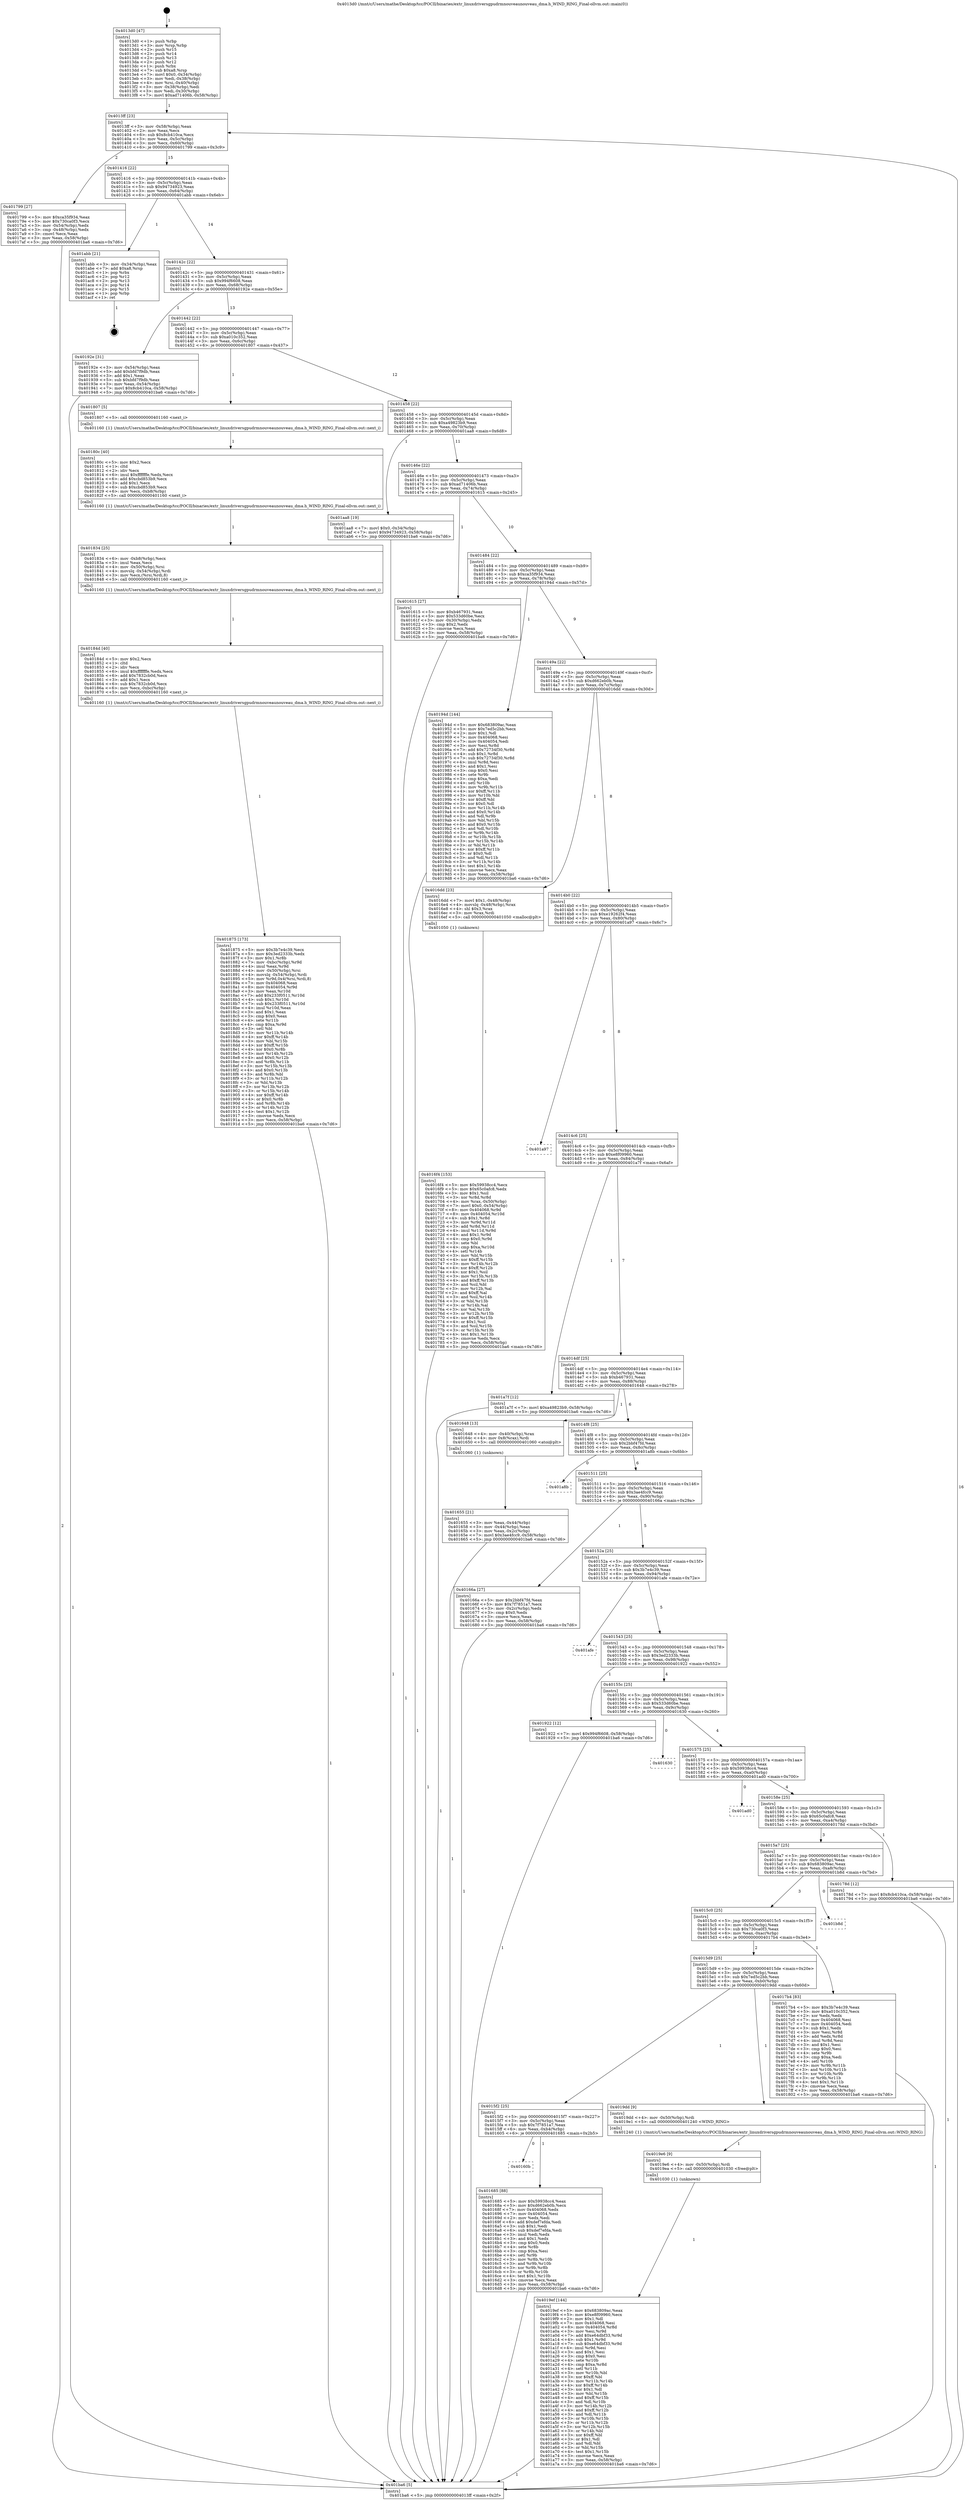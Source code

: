 digraph "0x4013d0" {
  label = "0x4013d0 (/mnt/c/Users/mathe/Desktop/tcc/POCII/binaries/extr_linuxdriversgpudrmnouveaunouveau_dma.h_WIND_RING_Final-ollvm.out::main(0))"
  labelloc = "t"
  node[shape=record]

  Entry [label="",width=0.3,height=0.3,shape=circle,fillcolor=black,style=filled]
  "0x4013ff" [label="{
     0x4013ff [23]\l
     | [instrs]\l
     &nbsp;&nbsp;0x4013ff \<+3\>: mov -0x58(%rbp),%eax\l
     &nbsp;&nbsp;0x401402 \<+2\>: mov %eax,%ecx\l
     &nbsp;&nbsp;0x401404 \<+6\>: sub $0x8cb410ca,%ecx\l
     &nbsp;&nbsp;0x40140a \<+3\>: mov %eax,-0x5c(%rbp)\l
     &nbsp;&nbsp;0x40140d \<+3\>: mov %ecx,-0x60(%rbp)\l
     &nbsp;&nbsp;0x401410 \<+6\>: je 0000000000401799 \<main+0x3c9\>\l
  }"]
  "0x401799" [label="{
     0x401799 [27]\l
     | [instrs]\l
     &nbsp;&nbsp;0x401799 \<+5\>: mov $0xca35f934,%eax\l
     &nbsp;&nbsp;0x40179e \<+5\>: mov $0x730ca0f3,%ecx\l
     &nbsp;&nbsp;0x4017a3 \<+3\>: mov -0x54(%rbp),%edx\l
     &nbsp;&nbsp;0x4017a6 \<+3\>: cmp -0x48(%rbp),%edx\l
     &nbsp;&nbsp;0x4017a9 \<+3\>: cmovl %ecx,%eax\l
     &nbsp;&nbsp;0x4017ac \<+3\>: mov %eax,-0x58(%rbp)\l
     &nbsp;&nbsp;0x4017af \<+5\>: jmp 0000000000401ba6 \<main+0x7d6\>\l
  }"]
  "0x401416" [label="{
     0x401416 [22]\l
     | [instrs]\l
     &nbsp;&nbsp;0x401416 \<+5\>: jmp 000000000040141b \<main+0x4b\>\l
     &nbsp;&nbsp;0x40141b \<+3\>: mov -0x5c(%rbp),%eax\l
     &nbsp;&nbsp;0x40141e \<+5\>: sub $0x94734923,%eax\l
     &nbsp;&nbsp;0x401423 \<+3\>: mov %eax,-0x64(%rbp)\l
     &nbsp;&nbsp;0x401426 \<+6\>: je 0000000000401abb \<main+0x6eb\>\l
  }"]
  Exit [label="",width=0.3,height=0.3,shape=circle,fillcolor=black,style=filled,peripheries=2]
  "0x401abb" [label="{
     0x401abb [21]\l
     | [instrs]\l
     &nbsp;&nbsp;0x401abb \<+3\>: mov -0x34(%rbp),%eax\l
     &nbsp;&nbsp;0x401abe \<+7\>: add $0xa8,%rsp\l
     &nbsp;&nbsp;0x401ac5 \<+1\>: pop %rbx\l
     &nbsp;&nbsp;0x401ac6 \<+2\>: pop %r12\l
     &nbsp;&nbsp;0x401ac8 \<+2\>: pop %r13\l
     &nbsp;&nbsp;0x401aca \<+2\>: pop %r14\l
     &nbsp;&nbsp;0x401acc \<+2\>: pop %r15\l
     &nbsp;&nbsp;0x401ace \<+1\>: pop %rbp\l
     &nbsp;&nbsp;0x401acf \<+1\>: ret\l
  }"]
  "0x40142c" [label="{
     0x40142c [22]\l
     | [instrs]\l
     &nbsp;&nbsp;0x40142c \<+5\>: jmp 0000000000401431 \<main+0x61\>\l
     &nbsp;&nbsp;0x401431 \<+3\>: mov -0x5c(%rbp),%eax\l
     &nbsp;&nbsp;0x401434 \<+5\>: sub $0x994f6608,%eax\l
     &nbsp;&nbsp;0x401439 \<+3\>: mov %eax,-0x68(%rbp)\l
     &nbsp;&nbsp;0x40143c \<+6\>: je 000000000040192e \<main+0x55e\>\l
  }"]
  "0x4019ef" [label="{
     0x4019ef [144]\l
     | [instrs]\l
     &nbsp;&nbsp;0x4019ef \<+5\>: mov $0x683809ac,%eax\l
     &nbsp;&nbsp;0x4019f4 \<+5\>: mov $0xe8f09960,%ecx\l
     &nbsp;&nbsp;0x4019f9 \<+2\>: mov $0x1,%dl\l
     &nbsp;&nbsp;0x4019fb \<+7\>: mov 0x404068,%esi\l
     &nbsp;&nbsp;0x401a02 \<+8\>: mov 0x404054,%r8d\l
     &nbsp;&nbsp;0x401a0a \<+3\>: mov %esi,%r9d\l
     &nbsp;&nbsp;0x401a0d \<+7\>: add $0xe64dbf33,%r9d\l
     &nbsp;&nbsp;0x401a14 \<+4\>: sub $0x1,%r9d\l
     &nbsp;&nbsp;0x401a18 \<+7\>: sub $0xe64dbf33,%r9d\l
     &nbsp;&nbsp;0x401a1f \<+4\>: imul %r9d,%esi\l
     &nbsp;&nbsp;0x401a23 \<+3\>: and $0x1,%esi\l
     &nbsp;&nbsp;0x401a26 \<+3\>: cmp $0x0,%esi\l
     &nbsp;&nbsp;0x401a29 \<+4\>: sete %r10b\l
     &nbsp;&nbsp;0x401a2d \<+4\>: cmp $0xa,%r8d\l
     &nbsp;&nbsp;0x401a31 \<+4\>: setl %r11b\l
     &nbsp;&nbsp;0x401a35 \<+3\>: mov %r10b,%bl\l
     &nbsp;&nbsp;0x401a38 \<+3\>: xor $0xff,%bl\l
     &nbsp;&nbsp;0x401a3b \<+3\>: mov %r11b,%r14b\l
     &nbsp;&nbsp;0x401a3e \<+4\>: xor $0xff,%r14b\l
     &nbsp;&nbsp;0x401a42 \<+3\>: xor $0x1,%dl\l
     &nbsp;&nbsp;0x401a45 \<+3\>: mov %bl,%r15b\l
     &nbsp;&nbsp;0x401a48 \<+4\>: and $0xff,%r15b\l
     &nbsp;&nbsp;0x401a4c \<+3\>: and %dl,%r10b\l
     &nbsp;&nbsp;0x401a4f \<+3\>: mov %r14b,%r12b\l
     &nbsp;&nbsp;0x401a52 \<+4\>: and $0xff,%r12b\l
     &nbsp;&nbsp;0x401a56 \<+3\>: and %dl,%r11b\l
     &nbsp;&nbsp;0x401a59 \<+3\>: or %r10b,%r15b\l
     &nbsp;&nbsp;0x401a5c \<+3\>: or %r11b,%r12b\l
     &nbsp;&nbsp;0x401a5f \<+3\>: xor %r12b,%r15b\l
     &nbsp;&nbsp;0x401a62 \<+3\>: or %r14b,%bl\l
     &nbsp;&nbsp;0x401a65 \<+3\>: xor $0xff,%bl\l
     &nbsp;&nbsp;0x401a68 \<+3\>: or $0x1,%dl\l
     &nbsp;&nbsp;0x401a6b \<+2\>: and %dl,%bl\l
     &nbsp;&nbsp;0x401a6d \<+3\>: or %bl,%r15b\l
     &nbsp;&nbsp;0x401a70 \<+4\>: test $0x1,%r15b\l
     &nbsp;&nbsp;0x401a74 \<+3\>: cmovne %ecx,%eax\l
     &nbsp;&nbsp;0x401a77 \<+3\>: mov %eax,-0x58(%rbp)\l
     &nbsp;&nbsp;0x401a7a \<+5\>: jmp 0000000000401ba6 \<main+0x7d6\>\l
  }"]
  "0x40192e" [label="{
     0x40192e [31]\l
     | [instrs]\l
     &nbsp;&nbsp;0x40192e \<+3\>: mov -0x54(%rbp),%eax\l
     &nbsp;&nbsp;0x401931 \<+5\>: add $0xbfd7f9db,%eax\l
     &nbsp;&nbsp;0x401936 \<+3\>: add $0x1,%eax\l
     &nbsp;&nbsp;0x401939 \<+5\>: sub $0xbfd7f9db,%eax\l
     &nbsp;&nbsp;0x40193e \<+3\>: mov %eax,-0x54(%rbp)\l
     &nbsp;&nbsp;0x401941 \<+7\>: movl $0x8cb410ca,-0x58(%rbp)\l
     &nbsp;&nbsp;0x401948 \<+5\>: jmp 0000000000401ba6 \<main+0x7d6\>\l
  }"]
  "0x401442" [label="{
     0x401442 [22]\l
     | [instrs]\l
     &nbsp;&nbsp;0x401442 \<+5\>: jmp 0000000000401447 \<main+0x77\>\l
     &nbsp;&nbsp;0x401447 \<+3\>: mov -0x5c(%rbp),%eax\l
     &nbsp;&nbsp;0x40144a \<+5\>: sub $0xa010c352,%eax\l
     &nbsp;&nbsp;0x40144f \<+3\>: mov %eax,-0x6c(%rbp)\l
     &nbsp;&nbsp;0x401452 \<+6\>: je 0000000000401807 \<main+0x437\>\l
  }"]
  "0x4019e6" [label="{
     0x4019e6 [9]\l
     | [instrs]\l
     &nbsp;&nbsp;0x4019e6 \<+4\>: mov -0x50(%rbp),%rdi\l
     &nbsp;&nbsp;0x4019ea \<+5\>: call 0000000000401030 \<free@plt\>\l
     | [calls]\l
     &nbsp;&nbsp;0x401030 \{1\} (unknown)\l
  }"]
  "0x401807" [label="{
     0x401807 [5]\l
     | [instrs]\l
     &nbsp;&nbsp;0x401807 \<+5\>: call 0000000000401160 \<next_i\>\l
     | [calls]\l
     &nbsp;&nbsp;0x401160 \{1\} (/mnt/c/Users/mathe/Desktop/tcc/POCII/binaries/extr_linuxdriversgpudrmnouveaunouveau_dma.h_WIND_RING_Final-ollvm.out::next_i)\l
  }"]
  "0x401458" [label="{
     0x401458 [22]\l
     | [instrs]\l
     &nbsp;&nbsp;0x401458 \<+5\>: jmp 000000000040145d \<main+0x8d\>\l
     &nbsp;&nbsp;0x40145d \<+3\>: mov -0x5c(%rbp),%eax\l
     &nbsp;&nbsp;0x401460 \<+5\>: sub $0xa49823b9,%eax\l
     &nbsp;&nbsp;0x401465 \<+3\>: mov %eax,-0x70(%rbp)\l
     &nbsp;&nbsp;0x401468 \<+6\>: je 0000000000401aa8 \<main+0x6d8\>\l
  }"]
  "0x401875" [label="{
     0x401875 [173]\l
     | [instrs]\l
     &nbsp;&nbsp;0x401875 \<+5\>: mov $0x3b7e4c39,%ecx\l
     &nbsp;&nbsp;0x40187a \<+5\>: mov $0x3ed2333b,%edx\l
     &nbsp;&nbsp;0x40187f \<+3\>: mov $0x1,%r8b\l
     &nbsp;&nbsp;0x401882 \<+7\>: mov -0xbc(%rbp),%r9d\l
     &nbsp;&nbsp;0x401889 \<+4\>: imul %eax,%r9d\l
     &nbsp;&nbsp;0x40188d \<+4\>: mov -0x50(%rbp),%rsi\l
     &nbsp;&nbsp;0x401891 \<+4\>: movslq -0x54(%rbp),%rdi\l
     &nbsp;&nbsp;0x401895 \<+5\>: mov %r9d,0x4(%rsi,%rdi,8)\l
     &nbsp;&nbsp;0x40189a \<+7\>: mov 0x404068,%eax\l
     &nbsp;&nbsp;0x4018a1 \<+8\>: mov 0x404054,%r9d\l
     &nbsp;&nbsp;0x4018a9 \<+3\>: mov %eax,%r10d\l
     &nbsp;&nbsp;0x4018ac \<+7\>: add $0x233f0511,%r10d\l
     &nbsp;&nbsp;0x4018b3 \<+4\>: sub $0x1,%r10d\l
     &nbsp;&nbsp;0x4018b7 \<+7\>: sub $0x233f0511,%r10d\l
     &nbsp;&nbsp;0x4018be \<+4\>: imul %r10d,%eax\l
     &nbsp;&nbsp;0x4018c2 \<+3\>: and $0x1,%eax\l
     &nbsp;&nbsp;0x4018c5 \<+3\>: cmp $0x0,%eax\l
     &nbsp;&nbsp;0x4018c8 \<+4\>: sete %r11b\l
     &nbsp;&nbsp;0x4018cc \<+4\>: cmp $0xa,%r9d\l
     &nbsp;&nbsp;0x4018d0 \<+3\>: setl %bl\l
     &nbsp;&nbsp;0x4018d3 \<+3\>: mov %r11b,%r14b\l
     &nbsp;&nbsp;0x4018d6 \<+4\>: xor $0xff,%r14b\l
     &nbsp;&nbsp;0x4018da \<+3\>: mov %bl,%r15b\l
     &nbsp;&nbsp;0x4018dd \<+4\>: xor $0xff,%r15b\l
     &nbsp;&nbsp;0x4018e1 \<+4\>: xor $0x0,%r8b\l
     &nbsp;&nbsp;0x4018e5 \<+3\>: mov %r14b,%r12b\l
     &nbsp;&nbsp;0x4018e8 \<+4\>: and $0x0,%r12b\l
     &nbsp;&nbsp;0x4018ec \<+3\>: and %r8b,%r11b\l
     &nbsp;&nbsp;0x4018ef \<+3\>: mov %r15b,%r13b\l
     &nbsp;&nbsp;0x4018f2 \<+4\>: and $0x0,%r13b\l
     &nbsp;&nbsp;0x4018f6 \<+3\>: and %r8b,%bl\l
     &nbsp;&nbsp;0x4018f9 \<+3\>: or %r11b,%r12b\l
     &nbsp;&nbsp;0x4018fc \<+3\>: or %bl,%r13b\l
     &nbsp;&nbsp;0x4018ff \<+3\>: xor %r13b,%r12b\l
     &nbsp;&nbsp;0x401902 \<+3\>: or %r15b,%r14b\l
     &nbsp;&nbsp;0x401905 \<+4\>: xor $0xff,%r14b\l
     &nbsp;&nbsp;0x401909 \<+4\>: or $0x0,%r8b\l
     &nbsp;&nbsp;0x40190d \<+3\>: and %r8b,%r14b\l
     &nbsp;&nbsp;0x401910 \<+3\>: or %r14b,%r12b\l
     &nbsp;&nbsp;0x401913 \<+4\>: test $0x1,%r12b\l
     &nbsp;&nbsp;0x401917 \<+3\>: cmovne %edx,%ecx\l
     &nbsp;&nbsp;0x40191a \<+3\>: mov %ecx,-0x58(%rbp)\l
     &nbsp;&nbsp;0x40191d \<+5\>: jmp 0000000000401ba6 \<main+0x7d6\>\l
  }"]
  "0x401aa8" [label="{
     0x401aa8 [19]\l
     | [instrs]\l
     &nbsp;&nbsp;0x401aa8 \<+7\>: movl $0x0,-0x34(%rbp)\l
     &nbsp;&nbsp;0x401aaf \<+7\>: movl $0x94734923,-0x58(%rbp)\l
     &nbsp;&nbsp;0x401ab6 \<+5\>: jmp 0000000000401ba6 \<main+0x7d6\>\l
  }"]
  "0x40146e" [label="{
     0x40146e [22]\l
     | [instrs]\l
     &nbsp;&nbsp;0x40146e \<+5\>: jmp 0000000000401473 \<main+0xa3\>\l
     &nbsp;&nbsp;0x401473 \<+3\>: mov -0x5c(%rbp),%eax\l
     &nbsp;&nbsp;0x401476 \<+5\>: sub $0xad71406b,%eax\l
     &nbsp;&nbsp;0x40147b \<+3\>: mov %eax,-0x74(%rbp)\l
     &nbsp;&nbsp;0x40147e \<+6\>: je 0000000000401615 \<main+0x245\>\l
  }"]
  "0x40184d" [label="{
     0x40184d [40]\l
     | [instrs]\l
     &nbsp;&nbsp;0x40184d \<+5\>: mov $0x2,%ecx\l
     &nbsp;&nbsp;0x401852 \<+1\>: cltd\l
     &nbsp;&nbsp;0x401853 \<+2\>: idiv %ecx\l
     &nbsp;&nbsp;0x401855 \<+6\>: imul $0xfffffffe,%edx,%ecx\l
     &nbsp;&nbsp;0x40185b \<+6\>: add $0x7832cb0d,%ecx\l
     &nbsp;&nbsp;0x401861 \<+3\>: add $0x1,%ecx\l
     &nbsp;&nbsp;0x401864 \<+6\>: sub $0x7832cb0d,%ecx\l
     &nbsp;&nbsp;0x40186a \<+6\>: mov %ecx,-0xbc(%rbp)\l
     &nbsp;&nbsp;0x401870 \<+5\>: call 0000000000401160 \<next_i\>\l
     | [calls]\l
     &nbsp;&nbsp;0x401160 \{1\} (/mnt/c/Users/mathe/Desktop/tcc/POCII/binaries/extr_linuxdriversgpudrmnouveaunouveau_dma.h_WIND_RING_Final-ollvm.out::next_i)\l
  }"]
  "0x401615" [label="{
     0x401615 [27]\l
     | [instrs]\l
     &nbsp;&nbsp;0x401615 \<+5\>: mov $0xb467931,%eax\l
     &nbsp;&nbsp;0x40161a \<+5\>: mov $0x533d60be,%ecx\l
     &nbsp;&nbsp;0x40161f \<+3\>: mov -0x30(%rbp),%edx\l
     &nbsp;&nbsp;0x401622 \<+3\>: cmp $0x2,%edx\l
     &nbsp;&nbsp;0x401625 \<+3\>: cmovne %ecx,%eax\l
     &nbsp;&nbsp;0x401628 \<+3\>: mov %eax,-0x58(%rbp)\l
     &nbsp;&nbsp;0x40162b \<+5\>: jmp 0000000000401ba6 \<main+0x7d6\>\l
  }"]
  "0x401484" [label="{
     0x401484 [22]\l
     | [instrs]\l
     &nbsp;&nbsp;0x401484 \<+5\>: jmp 0000000000401489 \<main+0xb9\>\l
     &nbsp;&nbsp;0x401489 \<+3\>: mov -0x5c(%rbp),%eax\l
     &nbsp;&nbsp;0x40148c \<+5\>: sub $0xca35f934,%eax\l
     &nbsp;&nbsp;0x401491 \<+3\>: mov %eax,-0x78(%rbp)\l
     &nbsp;&nbsp;0x401494 \<+6\>: je 000000000040194d \<main+0x57d\>\l
  }"]
  "0x401ba6" [label="{
     0x401ba6 [5]\l
     | [instrs]\l
     &nbsp;&nbsp;0x401ba6 \<+5\>: jmp 00000000004013ff \<main+0x2f\>\l
  }"]
  "0x4013d0" [label="{
     0x4013d0 [47]\l
     | [instrs]\l
     &nbsp;&nbsp;0x4013d0 \<+1\>: push %rbp\l
     &nbsp;&nbsp;0x4013d1 \<+3\>: mov %rsp,%rbp\l
     &nbsp;&nbsp;0x4013d4 \<+2\>: push %r15\l
     &nbsp;&nbsp;0x4013d6 \<+2\>: push %r14\l
     &nbsp;&nbsp;0x4013d8 \<+2\>: push %r13\l
     &nbsp;&nbsp;0x4013da \<+2\>: push %r12\l
     &nbsp;&nbsp;0x4013dc \<+1\>: push %rbx\l
     &nbsp;&nbsp;0x4013dd \<+7\>: sub $0xa8,%rsp\l
     &nbsp;&nbsp;0x4013e4 \<+7\>: movl $0x0,-0x34(%rbp)\l
     &nbsp;&nbsp;0x4013eb \<+3\>: mov %edi,-0x38(%rbp)\l
     &nbsp;&nbsp;0x4013ee \<+4\>: mov %rsi,-0x40(%rbp)\l
     &nbsp;&nbsp;0x4013f2 \<+3\>: mov -0x38(%rbp),%edi\l
     &nbsp;&nbsp;0x4013f5 \<+3\>: mov %edi,-0x30(%rbp)\l
     &nbsp;&nbsp;0x4013f8 \<+7\>: movl $0xad71406b,-0x58(%rbp)\l
  }"]
  "0x401834" [label="{
     0x401834 [25]\l
     | [instrs]\l
     &nbsp;&nbsp;0x401834 \<+6\>: mov -0xb8(%rbp),%ecx\l
     &nbsp;&nbsp;0x40183a \<+3\>: imul %eax,%ecx\l
     &nbsp;&nbsp;0x40183d \<+4\>: mov -0x50(%rbp),%rsi\l
     &nbsp;&nbsp;0x401841 \<+4\>: movslq -0x54(%rbp),%rdi\l
     &nbsp;&nbsp;0x401845 \<+3\>: mov %ecx,(%rsi,%rdi,8)\l
     &nbsp;&nbsp;0x401848 \<+5\>: call 0000000000401160 \<next_i\>\l
     | [calls]\l
     &nbsp;&nbsp;0x401160 \{1\} (/mnt/c/Users/mathe/Desktop/tcc/POCII/binaries/extr_linuxdriversgpudrmnouveaunouveau_dma.h_WIND_RING_Final-ollvm.out::next_i)\l
  }"]
  "0x40194d" [label="{
     0x40194d [144]\l
     | [instrs]\l
     &nbsp;&nbsp;0x40194d \<+5\>: mov $0x683809ac,%eax\l
     &nbsp;&nbsp;0x401952 \<+5\>: mov $0x7ed5c2bb,%ecx\l
     &nbsp;&nbsp;0x401957 \<+2\>: mov $0x1,%dl\l
     &nbsp;&nbsp;0x401959 \<+7\>: mov 0x404068,%esi\l
     &nbsp;&nbsp;0x401960 \<+7\>: mov 0x404054,%edi\l
     &nbsp;&nbsp;0x401967 \<+3\>: mov %esi,%r8d\l
     &nbsp;&nbsp;0x40196a \<+7\>: add $0x72734f30,%r8d\l
     &nbsp;&nbsp;0x401971 \<+4\>: sub $0x1,%r8d\l
     &nbsp;&nbsp;0x401975 \<+7\>: sub $0x72734f30,%r8d\l
     &nbsp;&nbsp;0x40197c \<+4\>: imul %r8d,%esi\l
     &nbsp;&nbsp;0x401980 \<+3\>: and $0x1,%esi\l
     &nbsp;&nbsp;0x401983 \<+3\>: cmp $0x0,%esi\l
     &nbsp;&nbsp;0x401986 \<+4\>: sete %r9b\l
     &nbsp;&nbsp;0x40198a \<+3\>: cmp $0xa,%edi\l
     &nbsp;&nbsp;0x40198d \<+4\>: setl %r10b\l
     &nbsp;&nbsp;0x401991 \<+3\>: mov %r9b,%r11b\l
     &nbsp;&nbsp;0x401994 \<+4\>: xor $0xff,%r11b\l
     &nbsp;&nbsp;0x401998 \<+3\>: mov %r10b,%bl\l
     &nbsp;&nbsp;0x40199b \<+3\>: xor $0xff,%bl\l
     &nbsp;&nbsp;0x40199e \<+3\>: xor $0x0,%dl\l
     &nbsp;&nbsp;0x4019a1 \<+3\>: mov %r11b,%r14b\l
     &nbsp;&nbsp;0x4019a4 \<+4\>: and $0x0,%r14b\l
     &nbsp;&nbsp;0x4019a8 \<+3\>: and %dl,%r9b\l
     &nbsp;&nbsp;0x4019ab \<+3\>: mov %bl,%r15b\l
     &nbsp;&nbsp;0x4019ae \<+4\>: and $0x0,%r15b\l
     &nbsp;&nbsp;0x4019b2 \<+3\>: and %dl,%r10b\l
     &nbsp;&nbsp;0x4019b5 \<+3\>: or %r9b,%r14b\l
     &nbsp;&nbsp;0x4019b8 \<+3\>: or %r10b,%r15b\l
     &nbsp;&nbsp;0x4019bb \<+3\>: xor %r15b,%r14b\l
     &nbsp;&nbsp;0x4019be \<+3\>: or %bl,%r11b\l
     &nbsp;&nbsp;0x4019c1 \<+4\>: xor $0xff,%r11b\l
     &nbsp;&nbsp;0x4019c5 \<+3\>: or $0x0,%dl\l
     &nbsp;&nbsp;0x4019c8 \<+3\>: and %dl,%r11b\l
     &nbsp;&nbsp;0x4019cb \<+3\>: or %r11b,%r14b\l
     &nbsp;&nbsp;0x4019ce \<+4\>: test $0x1,%r14b\l
     &nbsp;&nbsp;0x4019d2 \<+3\>: cmovne %ecx,%eax\l
     &nbsp;&nbsp;0x4019d5 \<+3\>: mov %eax,-0x58(%rbp)\l
     &nbsp;&nbsp;0x4019d8 \<+5\>: jmp 0000000000401ba6 \<main+0x7d6\>\l
  }"]
  "0x40149a" [label="{
     0x40149a [22]\l
     | [instrs]\l
     &nbsp;&nbsp;0x40149a \<+5\>: jmp 000000000040149f \<main+0xcf\>\l
     &nbsp;&nbsp;0x40149f \<+3\>: mov -0x5c(%rbp),%eax\l
     &nbsp;&nbsp;0x4014a2 \<+5\>: sub $0xd662eb0b,%eax\l
     &nbsp;&nbsp;0x4014a7 \<+3\>: mov %eax,-0x7c(%rbp)\l
     &nbsp;&nbsp;0x4014aa \<+6\>: je 00000000004016dd \<main+0x30d\>\l
  }"]
  "0x40180c" [label="{
     0x40180c [40]\l
     | [instrs]\l
     &nbsp;&nbsp;0x40180c \<+5\>: mov $0x2,%ecx\l
     &nbsp;&nbsp;0x401811 \<+1\>: cltd\l
     &nbsp;&nbsp;0x401812 \<+2\>: idiv %ecx\l
     &nbsp;&nbsp;0x401814 \<+6\>: imul $0xfffffffe,%edx,%ecx\l
     &nbsp;&nbsp;0x40181a \<+6\>: add $0xcbd853b9,%ecx\l
     &nbsp;&nbsp;0x401820 \<+3\>: add $0x1,%ecx\l
     &nbsp;&nbsp;0x401823 \<+6\>: sub $0xcbd853b9,%ecx\l
     &nbsp;&nbsp;0x401829 \<+6\>: mov %ecx,-0xb8(%rbp)\l
     &nbsp;&nbsp;0x40182f \<+5\>: call 0000000000401160 \<next_i\>\l
     | [calls]\l
     &nbsp;&nbsp;0x401160 \{1\} (/mnt/c/Users/mathe/Desktop/tcc/POCII/binaries/extr_linuxdriversgpudrmnouveaunouveau_dma.h_WIND_RING_Final-ollvm.out::next_i)\l
  }"]
  "0x4016dd" [label="{
     0x4016dd [23]\l
     | [instrs]\l
     &nbsp;&nbsp;0x4016dd \<+7\>: movl $0x1,-0x48(%rbp)\l
     &nbsp;&nbsp;0x4016e4 \<+4\>: movslq -0x48(%rbp),%rax\l
     &nbsp;&nbsp;0x4016e8 \<+4\>: shl $0x3,%rax\l
     &nbsp;&nbsp;0x4016ec \<+3\>: mov %rax,%rdi\l
     &nbsp;&nbsp;0x4016ef \<+5\>: call 0000000000401050 \<malloc@plt\>\l
     | [calls]\l
     &nbsp;&nbsp;0x401050 \{1\} (unknown)\l
  }"]
  "0x4014b0" [label="{
     0x4014b0 [22]\l
     | [instrs]\l
     &nbsp;&nbsp;0x4014b0 \<+5\>: jmp 00000000004014b5 \<main+0xe5\>\l
     &nbsp;&nbsp;0x4014b5 \<+3\>: mov -0x5c(%rbp),%eax\l
     &nbsp;&nbsp;0x4014b8 \<+5\>: sub $0xe19262f4,%eax\l
     &nbsp;&nbsp;0x4014bd \<+3\>: mov %eax,-0x80(%rbp)\l
     &nbsp;&nbsp;0x4014c0 \<+6\>: je 0000000000401a97 \<main+0x6c7\>\l
  }"]
  "0x4016f4" [label="{
     0x4016f4 [153]\l
     | [instrs]\l
     &nbsp;&nbsp;0x4016f4 \<+5\>: mov $0x59938cc4,%ecx\l
     &nbsp;&nbsp;0x4016f9 \<+5\>: mov $0x65c0afc8,%edx\l
     &nbsp;&nbsp;0x4016fe \<+3\>: mov $0x1,%sil\l
     &nbsp;&nbsp;0x401701 \<+3\>: xor %r8d,%r8d\l
     &nbsp;&nbsp;0x401704 \<+4\>: mov %rax,-0x50(%rbp)\l
     &nbsp;&nbsp;0x401708 \<+7\>: movl $0x0,-0x54(%rbp)\l
     &nbsp;&nbsp;0x40170f \<+8\>: mov 0x404068,%r9d\l
     &nbsp;&nbsp;0x401717 \<+8\>: mov 0x404054,%r10d\l
     &nbsp;&nbsp;0x40171f \<+4\>: sub $0x1,%r8d\l
     &nbsp;&nbsp;0x401723 \<+3\>: mov %r9d,%r11d\l
     &nbsp;&nbsp;0x401726 \<+3\>: add %r8d,%r11d\l
     &nbsp;&nbsp;0x401729 \<+4\>: imul %r11d,%r9d\l
     &nbsp;&nbsp;0x40172d \<+4\>: and $0x1,%r9d\l
     &nbsp;&nbsp;0x401731 \<+4\>: cmp $0x0,%r9d\l
     &nbsp;&nbsp;0x401735 \<+3\>: sete %bl\l
     &nbsp;&nbsp;0x401738 \<+4\>: cmp $0xa,%r10d\l
     &nbsp;&nbsp;0x40173c \<+4\>: setl %r14b\l
     &nbsp;&nbsp;0x401740 \<+3\>: mov %bl,%r15b\l
     &nbsp;&nbsp;0x401743 \<+4\>: xor $0xff,%r15b\l
     &nbsp;&nbsp;0x401747 \<+3\>: mov %r14b,%r12b\l
     &nbsp;&nbsp;0x40174a \<+4\>: xor $0xff,%r12b\l
     &nbsp;&nbsp;0x40174e \<+4\>: xor $0x1,%sil\l
     &nbsp;&nbsp;0x401752 \<+3\>: mov %r15b,%r13b\l
     &nbsp;&nbsp;0x401755 \<+4\>: and $0xff,%r13b\l
     &nbsp;&nbsp;0x401759 \<+3\>: and %sil,%bl\l
     &nbsp;&nbsp;0x40175c \<+3\>: mov %r12b,%al\l
     &nbsp;&nbsp;0x40175f \<+2\>: and $0xff,%al\l
     &nbsp;&nbsp;0x401761 \<+3\>: and %sil,%r14b\l
     &nbsp;&nbsp;0x401764 \<+3\>: or %bl,%r13b\l
     &nbsp;&nbsp;0x401767 \<+3\>: or %r14b,%al\l
     &nbsp;&nbsp;0x40176a \<+3\>: xor %al,%r13b\l
     &nbsp;&nbsp;0x40176d \<+3\>: or %r12b,%r15b\l
     &nbsp;&nbsp;0x401770 \<+4\>: xor $0xff,%r15b\l
     &nbsp;&nbsp;0x401774 \<+4\>: or $0x1,%sil\l
     &nbsp;&nbsp;0x401778 \<+3\>: and %sil,%r15b\l
     &nbsp;&nbsp;0x40177b \<+3\>: or %r15b,%r13b\l
     &nbsp;&nbsp;0x40177e \<+4\>: test $0x1,%r13b\l
     &nbsp;&nbsp;0x401782 \<+3\>: cmovne %edx,%ecx\l
     &nbsp;&nbsp;0x401785 \<+3\>: mov %ecx,-0x58(%rbp)\l
     &nbsp;&nbsp;0x401788 \<+5\>: jmp 0000000000401ba6 \<main+0x7d6\>\l
  }"]
  "0x401a97" [label="{
     0x401a97\l
  }", style=dashed]
  "0x4014c6" [label="{
     0x4014c6 [25]\l
     | [instrs]\l
     &nbsp;&nbsp;0x4014c6 \<+5\>: jmp 00000000004014cb \<main+0xfb\>\l
     &nbsp;&nbsp;0x4014cb \<+3\>: mov -0x5c(%rbp),%eax\l
     &nbsp;&nbsp;0x4014ce \<+5\>: sub $0xe8f09960,%eax\l
     &nbsp;&nbsp;0x4014d3 \<+6\>: mov %eax,-0x84(%rbp)\l
     &nbsp;&nbsp;0x4014d9 \<+6\>: je 0000000000401a7f \<main+0x6af\>\l
  }"]
  "0x40160b" [label="{
     0x40160b\l
  }", style=dashed]
  "0x401a7f" [label="{
     0x401a7f [12]\l
     | [instrs]\l
     &nbsp;&nbsp;0x401a7f \<+7\>: movl $0xa49823b9,-0x58(%rbp)\l
     &nbsp;&nbsp;0x401a86 \<+5\>: jmp 0000000000401ba6 \<main+0x7d6\>\l
  }"]
  "0x4014df" [label="{
     0x4014df [25]\l
     | [instrs]\l
     &nbsp;&nbsp;0x4014df \<+5\>: jmp 00000000004014e4 \<main+0x114\>\l
     &nbsp;&nbsp;0x4014e4 \<+3\>: mov -0x5c(%rbp),%eax\l
     &nbsp;&nbsp;0x4014e7 \<+5\>: sub $0xb467931,%eax\l
     &nbsp;&nbsp;0x4014ec \<+6\>: mov %eax,-0x88(%rbp)\l
     &nbsp;&nbsp;0x4014f2 \<+6\>: je 0000000000401648 \<main+0x278\>\l
  }"]
  "0x401685" [label="{
     0x401685 [88]\l
     | [instrs]\l
     &nbsp;&nbsp;0x401685 \<+5\>: mov $0x59938cc4,%eax\l
     &nbsp;&nbsp;0x40168a \<+5\>: mov $0xd662eb0b,%ecx\l
     &nbsp;&nbsp;0x40168f \<+7\>: mov 0x404068,%edx\l
     &nbsp;&nbsp;0x401696 \<+7\>: mov 0x404054,%esi\l
     &nbsp;&nbsp;0x40169d \<+2\>: mov %edx,%edi\l
     &nbsp;&nbsp;0x40169f \<+6\>: add $0xdef7efda,%edi\l
     &nbsp;&nbsp;0x4016a5 \<+3\>: sub $0x1,%edi\l
     &nbsp;&nbsp;0x4016a8 \<+6\>: sub $0xdef7efda,%edi\l
     &nbsp;&nbsp;0x4016ae \<+3\>: imul %edi,%edx\l
     &nbsp;&nbsp;0x4016b1 \<+3\>: and $0x1,%edx\l
     &nbsp;&nbsp;0x4016b4 \<+3\>: cmp $0x0,%edx\l
     &nbsp;&nbsp;0x4016b7 \<+4\>: sete %r8b\l
     &nbsp;&nbsp;0x4016bb \<+3\>: cmp $0xa,%esi\l
     &nbsp;&nbsp;0x4016be \<+4\>: setl %r9b\l
     &nbsp;&nbsp;0x4016c2 \<+3\>: mov %r8b,%r10b\l
     &nbsp;&nbsp;0x4016c5 \<+3\>: and %r9b,%r10b\l
     &nbsp;&nbsp;0x4016c8 \<+3\>: xor %r9b,%r8b\l
     &nbsp;&nbsp;0x4016cb \<+3\>: or %r8b,%r10b\l
     &nbsp;&nbsp;0x4016ce \<+4\>: test $0x1,%r10b\l
     &nbsp;&nbsp;0x4016d2 \<+3\>: cmovne %ecx,%eax\l
     &nbsp;&nbsp;0x4016d5 \<+3\>: mov %eax,-0x58(%rbp)\l
     &nbsp;&nbsp;0x4016d8 \<+5\>: jmp 0000000000401ba6 \<main+0x7d6\>\l
  }"]
  "0x401648" [label="{
     0x401648 [13]\l
     | [instrs]\l
     &nbsp;&nbsp;0x401648 \<+4\>: mov -0x40(%rbp),%rax\l
     &nbsp;&nbsp;0x40164c \<+4\>: mov 0x8(%rax),%rdi\l
     &nbsp;&nbsp;0x401650 \<+5\>: call 0000000000401060 \<atoi@plt\>\l
     | [calls]\l
     &nbsp;&nbsp;0x401060 \{1\} (unknown)\l
  }"]
  "0x4014f8" [label="{
     0x4014f8 [25]\l
     | [instrs]\l
     &nbsp;&nbsp;0x4014f8 \<+5\>: jmp 00000000004014fd \<main+0x12d\>\l
     &nbsp;&nbsp;0x4014fd \<+3\>: mov -0x5c(%rbp),%eax\l
     &nbsp;&nbsp;0x401500 \<+5\>: sub $0x2bbf47fd,%eax\l
     &nbsp;&nbsp;0x401505 \<+6\>: mov %eax,-0x8c(%rbp)\l
     &nbsp;&nbsp;0x40150b \<+6\>: je 0000000000401a8b \<main+0x6bb\>\l
  }"]
  "0x401655" [label="{
     0x401655 [21]\l
     | [instrs]\l
     &nbsp;&nbsp;0x401655 \<+3\>: mov %eax,-0x44(%rbp)\l
     &nbsp;&nbsp;0x401658 \<+3\>: mov -0x44(%rbp),%eax\l
     &nbsp;&nbsp;0x40165b \<+3\>: mov %eax,-0x2c(%rbp)\l
     &nbsp;&nbsp;0x40165e \<+7\>: movl $0x3ae4fcc9,-0x58(%rbp)\l
     &nbsp;&nbsp;0x401665 \<+5\>: jmp 0000000000401ba6 \<main+0x7d6\>\l
  }"]
  "0x4015f2" [label="{
     0x4015f2 [25]\l
     | [instrs]\l
     &nbsp;&nbsp;0x4015f2 \<+5\>: jmp 00000000004015f7 \<main+0x227\>\l
     &nbsp;&nbsp;0x4015f7 \<+3\>: mov -0x5c(%rbp),%eax\l
     &nbsp;&nbsp;0x4015fa \<+5\>: sub $0x7f7851a7,%eax\l
     &nbsp;&nbsp;0x4015ff \<+6\>: mov %eax,-0xb4(%rbp)\l
     &nbsp;&nbsp;0x401605 \<+6\>: je 0000000000401685 \<main+0x2b5\>\l
  }"]
  "0x401a8b" [label="{
     0x401a8b\l
  }", style=dashed]
  "0x401511" [label="{
     0x401511 [25]\l
     | [instrs]\l
     &nbsp;&nbsp;0x401511 \<+5\>: jmp 0000000000401516 \<main+0x146\>\l
     &nbsp;&nbsp;0x401516 \<+3\>: mov -0x5c(%rbp),%eax\l
     &nbsp;&nbsp;0x401519 \<+5\>: sub $0x3ae4fcc9,%eax\l
     &nbsp;&nbsp;0x40151e \<+6\>: mov %eax,-0x90(%rbp)\l
     &nbsp;&nbsp;0x401524 \<+6\>: je 000000000040166a \<main+0x29a\>\l
  }"]
  "0x4019dd" [label="{
     0x4019dd [9]\l
     | [instrs]\l
     &nbsp;&nbsp;0x4019dd \<+4\>: mov -0x50(%rbp),%rdi\l
     &nbsp;&nbsp;0x4019e1 \<+5\>: call 0000000000401240 \<WIND_RING\>\l
     | [calls]\l
     &nbsp;&nbsp;0x401240 \{1\} (/mnt/c/Users/mathe/Desktop/tcc/POCII/binaries/extr_linuxdriversgpudrmnouveaunouveau_dma.h_WIND_RING_Final-ollvm.out::WIND_RING)\l
  }"]
  "0x40166a" [label="{
     0x40166a [27]\l
     | [instrs]\l
     &nbsp;&nbsp;0x40166a \<+5\>: mov $0x2bbf47fd,%eax\l
     &nbsp;&nbsp;0x40166f \<+5\>: mov $0x7f7851a7,%ecx\l
     &nbsp;&nbsp;0x401674 \<+3\>: mov -0x2c(%rbp),%edx\l
     &nbsp;&nbsp;0x401677 \<+3\>: cmp $0x0,%edx\l
     &nbsp;&nbsp;0x40167a \<+3\>: cmove %ecx,%eax\l
     &nbsp;&nbsp;0x40167d \<+3\>: mov %eax,-0x58(%rbp)\l
     &nbsp;&nbsp;0x401680 \<+5\>: jmp 0000000000401ba6 \<main+0x7d6\>\l
  }"]
  "0x40152a" [label="{
     0x40152a [25]\l
     | [instrs]\l
     &nbsp;&nbsp;0x40152a \<+5\>: jmp 000000000040152f \<main+0x15f\>\l
     &nbsp;&nbsp;0x40152f \<+3\>: mov -0x5c(%rbp),%eax\l
     &nbsp;&nbsp;0x401532 \<+5\>: sub $0x3b7e4c39,%eax\l
     &nbsp;&nbsp;0x401537 \<+6\>: mov %eax,-0x94(%rbp)\l
     &nbsp;&nbsp;0x40153d \<+6\>: je 0000000000401afe \<main+0x72e\>\l
  }"]
  "0x4015d9" [label="{
     0x4015d9 [25]\l
     | [instrs]\l
     &nbsp;&nbsp;0x4015d9 \<+5\>: jmp 00000000004015de \<main+0x20e\>\l
     &nbsp;&nbsp;0x4015de \<+3\>: mov -0x5c(%rbp),%eax\l
     &nbsp;&nbsp;0x4015e1 \<+5\>: sub $0x7ed5c2bb,%eax\l
     &nbsp;&nbsp;0x4015e6 \<+6\>: mov %eax,-0xb0(%rbp)\l
     &nbsp;&nbsp;0x4015ec \<+6\>: je 00000000004019dd \<main+0x60d\>\l
  }"]
  "0x401afe" [label="{
     0x401afe\l
  }", style=dashed]
  "0x401543" [label="{
     0x401543 [25]\l
     | [instrs]\l
     &nbsp;&nbsp;0x401543 \<+5\>: jmp 0000000000401548 \<main+0x178\>\l
     &nbsp;&nbsp;0x401548 \<+3\>: mov -0x5c(%rbp),%eax\l
     &nbsp;&nbsp;0x40154b \<+5\>: sub $0x3ed2333b,%eax\l
     &nbsp;&nbsp;0x401550 \<+6\>: mov %eax,-0x98(%rbp)\l
     &nbsp;&nbsp;0x401556 \<+6\>: je 0000000000401922 \<main+0x552\>\l
  }"]
  "0x4017b4" [label="{
     0x4017b4 [83]\l
     | [instrs]\l
     &nbsp;&nbsp;0x4017b4 \<+5\>: mov $0x3b7e4c39,%eax\l
     &nbsp;&nbsp;0x4017b9 \<+5\>: mov $0xa010c352,%ecx\l
     &nbsp;&nbsp;0x4017be \<+2\>: xor %edx,%edx\l
     &nbsp;&nbsp;0x4017c0 \<+7\>: mov 0x404068,%esi\l
     &nbsp;&nbsp;0x4017c7 \<+7\>: mov 0x404054,%edi\l
     &nbsp;&nbsp;0x4017ce \<+3\>: sub $0x1,%edx\l
     &nbsp;&nbsp;0x4017d1 \<+3\>: mov %esi,%r8d\l
     &nbsp;&nbsp;0x4017d4 \<+3\>: add %edx,%r8d\l
     &nbsp;&nbsp;0x4017d7 \<+4\>: imul %r8d,%esi\l
     &nbsp;&nbsp;0x4017db \<+3\>: and $0x1,%esi\l
     &nbsp;&nbsp;0x4017de \<+3\>: cmp $0x0,%esi\l
     &nbsp;&nbsp;0x4017e1 \<+4\>: sete %r9b\l
     &nbsp;&nbsp;0x4017e5 \<+3\>: cmp $0xa,%edi\l
     &nbsp;&nbsp;0x4017e8 \<+4\>: setl %r10b\l
     &nbsp;&nbsp;0x4017ec \<+3\>: mov %r9b,%r11b\l
     &nbsp;&nbsp;0x4017ef \<+3\>: and %r10b,%r11b\l
     &nbsp;&nbsp;0x4017f2 \<+3\>: xor %r10b,%r9b\l
     &nbsp;&nbsp;0x4017f5 \<+3\>: or %r9b,%r11b\l
     &nbsp;&nbsp;0x4017f8 \<+4\>: test $0x1,%r11b\l
     &nbsp;&nbsp;0x4017fc \<+3\>: cmovne %ecx,%eax\l
     &nbsp;&nbsp;0x4017ff \<+3\>: mov %eax,-0x58(%rbp)\l
     &nbsp;&nbsp;0x401802 \<+5\>: jmp 0000000000401ba6 \<main+0x7d6\>\l
  }"]
  "0x401922" [label="{
     0x401922 [12]\l
     | [instrs]\l
     &nbsp;&nbsp;0x401922 \<+7\>: movl $0x994f6608,-0x58(%rbp)\l
     &nbsp;&nbsp;0x401929 \<+5\>: jmp 0000000000401ba6 \<main+0x7d6\>\l
  }"]
  "0x40155c" [label="{
     0x40155c [25]\l
     | [instrs]\l
     &nbsp;&nbsp;0x40155c \<+5\>: jmp 0000000000401561 \<main+0x191\>\l
     &nbsp;&nbsp;0x401561 \<+3\>: mov -0x5c(%rbp),%eax\l
     &nbsp;&nbsp;0x401564 \<+5\>: sub $0x533d60be,%eax\l
     &nbsp;&nbsp;0x401569 \<+6\>: mov %eax,-0x9c(%rbp)\l
     &nbsp;&nbsp;0x40156f \<+6\>: je 0000000000401630 \<main+0x260\>\l
  }"]
  "0x4015c0" [label="{
     0x4015c0 [25]\l
     | [instrs]\l
     &nbsp;&nbsp;0x4015c0 \<+5\>: jmp 00000000004015c5 \<main+0x1f5\>\l
     &nbsp;&nbsp;0x4015c5 \<+3\>: mov -0x5c(%rbp),%eax\l
     &nbsp;&nbsp;0x4015c8 \<+5\>: sub $0x730ca0f3,%eax\l
     &nbsp;&nbsp;0x4015cd \<+6\>: mov %eax,-0xac(%rbp)\l
     &nbsp;&nbsp;0x4015d3 \<+6\>: je 00000000004017b4 \<main+0x3e4\>\l
  }"]
  "0x401630" [label="{
     0x401630\l
  }", style=dashed]
  "0x401575" [label="{
     0x401575 [25]\l
     | [instrs]\l
     &nbsp;&nbsp;0x401575 \<+5\>: jmp 000000000040157a \<main+0x1aa\>\l
     &nbsp;&nbsp;0x40157a \<+3\>: mov -0x5c(%rbp),%eax\l
     &nbsp;&nbsp;0x40157d \<+5\>: sub $0x59938cc4,%eax\l
     &nbsp;&nbsp;0x401582 \<+6\>: mov %eax,-0xa0(%rbp)\l
     &nbsp;&nbsp;0x401588 \<+6\>: je 0000000000401ad0 \<main+0x700\>\l
  }"]
  "0x401b8d" [label="{
     0x401b8d\l
  }", style=dashed]
  "0x401ad0" [label="{
     0x401ad0\l
  }", style=dashed]
  "0x40158e" [label="{
     0x40158e [25]\l
     | [instrs]\l
     &nbsp;&nbsp;0x40158e \<+5\>: jmp 0000000000401593 \<main+0x1c3\>\l
     &nbsp;&nbsp;0x401593 \<+3\>: mov -0x5c(%rbp),%eax\l
     &nbsp;&nbsp;0x401596 \<+5\>: sub $0x65c0afc8,%eax\l
     &nbsp;&nbsp;0x40159b \<+6\>: mov %eax,-0xa4(%rbp)\l
     &nbsp;&nbsp;0x4015a1 \<+6\>: je 000000000040178d \<main+0x3bd\>\l
  }"]
  "0x4015a7" [label="{
     0x4015a7 [25]\l
     | [instrs]\l
     &nbsp;&nbsp;0x4015a7 \<+5\>: jmp 00000000004015ac \<main+0x1dc\>\l
     &nbsp;&nbsp;0x4015ac \<+3\>: mov -0x5c(%rbp),%eax\l
     &nbsp;&nbsp;0x4015af \<+5\>: sub $0x683809ac,%eax\l
     &nbsp;&nbsp;0x4015b4 \<+6\>: mov %eax,-0xa8(%rbp)\l
     &nbsp;&nbsp;0x4015ba \<+6\>: je 0000000000401b8d \<main+0x7bd\>\l
  }"]
  "0x40178d" [label="{
     0x40178d [12]\l
     | [instrs]\l
     &nbsp;&nbsp;0x40178d \<+7\>: movl $0x8cb410ca,-0x58(%rbp)\l
     &nbsp;&nbsp;0x401794 \<+5\>: jmp 0000000000401ba6 \<main+0x7d6\>\l
  }"]
  Entry -> "0x4013d0" [label=" 1"]
  "0x4013ff" -> "0x401799" [label=" 2"]
  "0x4013ff" -> "0x401416" [label=" 15"]
  "0x401abb" -> Exit [label=" 1"]
  "0x401416" -> "0x401abb" [label=" 1"]
  "0x401416" -> "0x40142c" [label=" 14"]
  "0x401aa8" -> "0x401ba6" [label=" 1"]
  "0x40142c" -> "0x40192e" [label=" 1"]
  "0x40142c" -> "0x401442" [label=" 13"]
  "0x401a7f" -> "0x401ba6" [label=" 1"]
  "0x401442" -> "0x401807" [label=" 1"]
  "0x401442" -> "0x401458" [label=" 12"]
  "0x4019ef" -> "0x401ba6" [label=" 1"]
  "0x401458" -> "0x401aa8" [label=" 1"]
  "0x401458" -> "0x40146e" [label=" 11"]
  "0x4019e6" -> "0x4019ef" [label=" 1"]
  "0x40146e" -> "0x401615" [label=" 1"]
  "0x40146e" -> "0x401484" [label=" 10"]
  "0x401615" -> "0x401ba6" [label=" 1"]
  "0x4013d0" -> "0x4013ff" [label=" 1"]
  "0x401ba6" -> "0x4013ff" [label=" 16"]
  "0x4019dd" -> "0x4019e6" [label=" 1"]
  "0x401484" -> "0x40194d" [label=" 1"]
  "0x401484" -> "0x40149a" [label=" 9"]
  "0x40194d" -> "0x401ba6" [label=" 1"]
  "0x40149a" -> "0x4016dd" [label=" 1"]
  "0x40149a" -> "0x4014b0" [label=" 8"]
  "0x40192e" -> "0x401ba6" [label=" 1"]
  "0x4014b0" -> "0x401a97" [label=" 0"]
  "0x4014b0" -> "0x4014c6" [label=" 8"]
  "0x401922" -> "0x401ba6" [label=" 1"]
  "0x4014c6" -> "0x401a7f" [label=" 1"]
  "0x4014c6" -> "0x4014df" [label=" 7"]
  "0x401875" -> "0x401ba6" [label=" 1"]
  "0x4014df" -> "0x401648" [label=" 1"]
  "0x4014df" -> "0x4014f8" [label=" 6"]
  "0x401648" -> "0x401655" [label=" 1"]
  "0x401655" -> "0x401ba6" [label=" 1"]
  "0x40184d" -> "0x401875" [label=" 1"]
  "0x4014f8" -> "0x401a8b" [label=" 0"]
  "0x4014f8" -> "0x401511" [label=" 6"]
  "0x40180c" -> "0x401834" [label=" 1"]
  "0x401511" -> "0x40166a" [label=" 1"]
  "0x401511" -> "0x40152a" [label=" 5"]
  "0x40166a" -> "0x401ba6" [label=" 1"]
  "0x401807" -> "0x40180c" [label=" 1"]
  "0x40152a" -> "0x401afe" [label=" 0"]
  "0x40152a" -> "0x401543" [label=" 5"]
  "0x401799" -> "0x401ba6" [label=" 2"]
  "0x401543" -> "0x401922" [label=" 1"]
  "0x401543" -> "0x40155c" [label=" 4"]
  "0x40178d" -> "0x401ba6" [label=" 1"]
  "0x40155c" -> "0x401630" [label=" 0"]
  "0x40155c" -> "0x401575" [label=" 4"]
  "0x4016dd" -> "0x4016f4" [label=" 1"]
  "0x401575" -> "0x401ad0" [label=" 0"]
  "0x401575" -> "0x40158e" [label=" 4"]
  "0x401685" -> "0x401ba6" [label=" 1"]
  "0x40158e" -> "0x40178d" [label=" 1"]
  "0x40158e" -> "0x4015a7" [label=" 3"]
  "0x4015f2" -> "0x40160b" [label=" 0"]
  "0x4015a7" -> "0x401b8d" [label=" 0"]
  "0x4015a7" -> "0x4015c0" [label=" 3"]
  "0x4016f4" -> "0x401ba6" [label=" 1"]
  "0x4015c0" -> "0x4017b4" [label=" 1"]
  "0x4015c0" -> "0x4015d9" [label=" 2"]
  "0x4017b4" -> "0x401ba6" [label=" 1"]
  "0x4015d9" -> "0x4019dd" [label=" 1"]
  "0x4015d9" -> "0x4015f2" [label=" 1"]
  "0x401834" -> "0x40184d" [label=" 1"]
  "0x4015f2" -> "0x401685" [label=" 1"]
}
